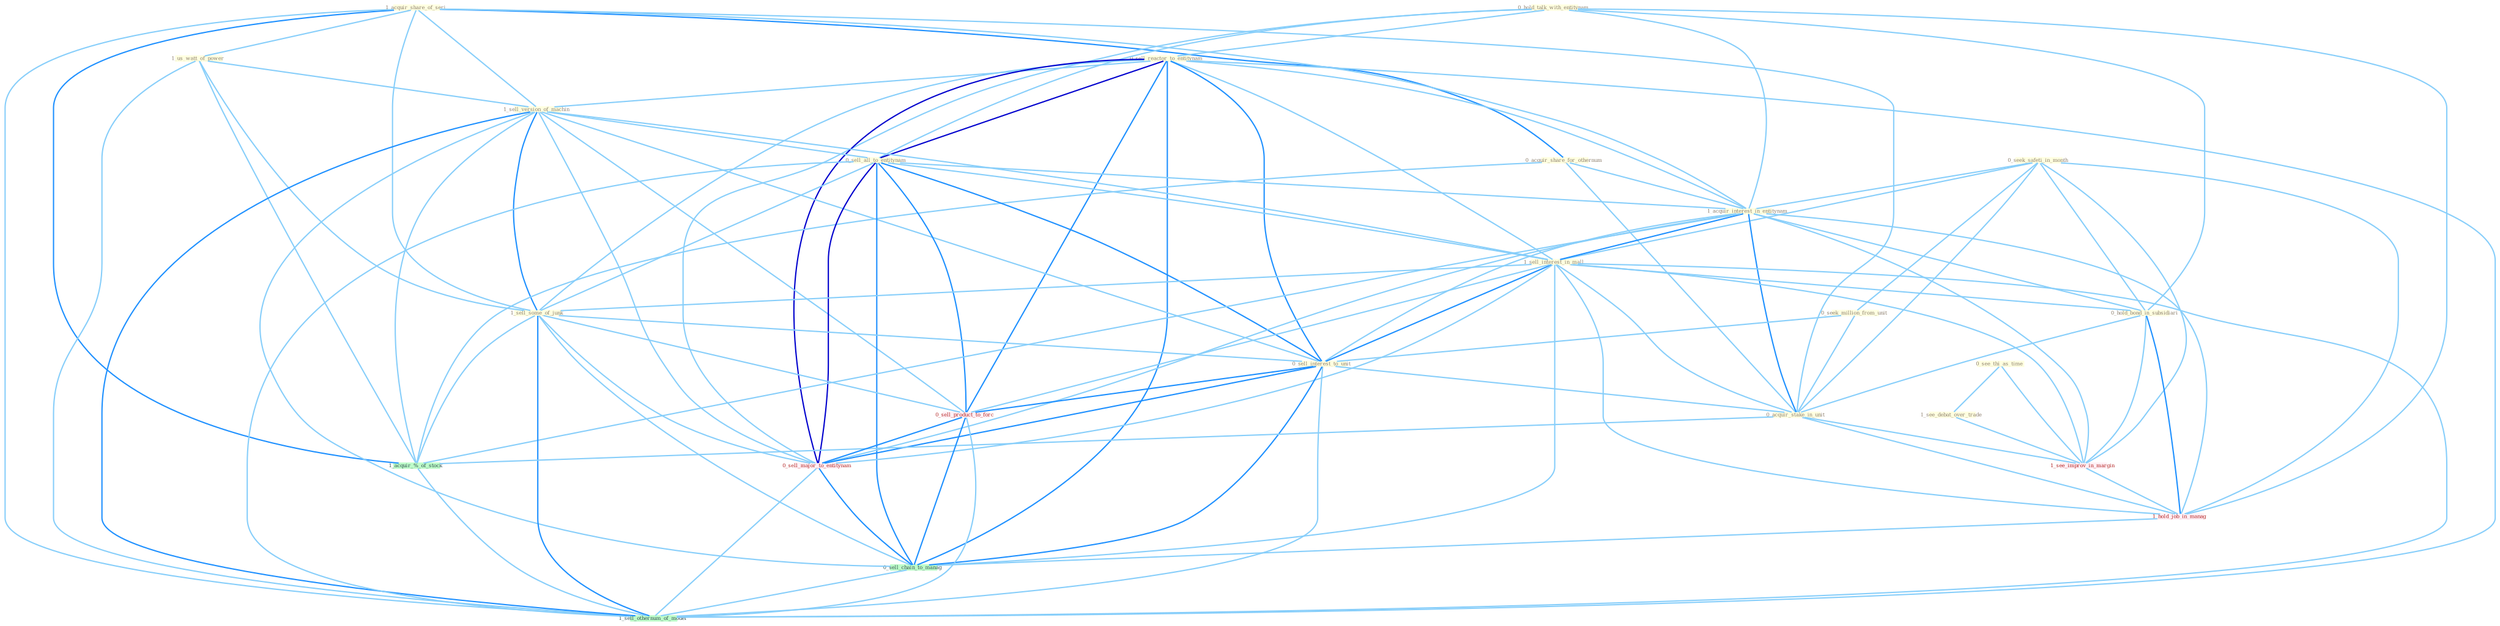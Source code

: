 Graph G{ 
    node
    [shape=polygon,style=filled,width=.5,height=.06,color="#BDFCC9",fixedsize=true,fontsize=4,
    fontcolor="#2f4f4f"];
    {node
    [color="#ffffe0", fontcolor="#8b7d6b"] "1_acquir_share_of_seri " "0_hold_talk_with_entitynam " "0_seek_safeti_in_month " "0_sell_reactor_to_entitynam " "0_see_thi_as_time " "1_us_watt_of_power " "1_sell_version_of_machin " "0_acquir_share_for_othernum " "0_sell_all_to_entitynam " "1_acquir_interest_in_entitynam " "1_sell_interest_in_mall " "0_seek_million_from_unit " "1_sell_some_of_junk " "0_sell_interest_to_unit " "0_hold_bond_in_subsidiari " "0_acquir_stake_in_unit " "1_see_debat_over_trade "}
{node [color="#fff0f5", fontcolor="#b22222"] "1_see_improv_in_margin " "1_hold_job_in_manag " "0_sell_product_to_forc " "0_sell_major_to_entitynam "}
edge [color="#B0E2FF"];

	"1_acquir_share_of_seri " -- "1_us_watt_of_power " [w="1", color="#87cefa" ];
	"1_acquir_share_of_seri " -- "1_sell_version_of_machin " [w="1", color="#87cefa" ];
	"1_acquir_share_of_seri " -- "0_acquir_share_for_othernum " [w="2", color="#1e90ff" , len=0.8];
	"1_acquir_share_of_seri " -- "1_acquir_interest_in_entitynam " [w="1", color="#87cefa" ];
	"1_acquir_share_of_seri " -- "1_sell_some_of_junk " [w="1", color="#87cefa" ];
	"1_acquir_share_of_seri " -- "0_acquir_stake_in_unit " [w="1", color="#87cefa" ];
	"1_acquir_share_of_seri " -- "1_acquir_%_of_stock " [w="2", color="#1e90ff" , len=0.8];
	"1_acquir_share_of_seri " -- "1_sell_othernum_of_model " [w="1", color="#87cefa" ];
	"0_hold_talk_with_entitynam " -- "0_sell_reactor_to_entitynam " [w="1", color="#87cefa" ];
	"0_hold_talk_with_entitynam " -- "0_sell_all_to_entitynam " [w="1", color="#87cefa" ];
	"0_hold_talk_with_entitynam " -- "1_acquir_interest_in_entitynam " [w="1", color="#87cefa" ];
	"0_hold_talk_with_entitynam " -- "0_hold_bond_in_subsidiari " [w="1", color="#87cefa" ];
	"0_hold_talk_with_entitynam " -- "1_hold_job_in_manag " [w="1", color="#87cefa" ];
	"0_hold_talk_with_entitynam " -- "0_sell_major_to_entitynam " [w="1", color="#87cefa" ];
	"0_seek_safeti_in_month " -- "1_acquir_interest_in_entitynam " [w="1", color="#87cefa" ];
	"0_seek_safeti_in_month " -- "1_sell_interest_in_mall " [w="1", color="#87cefa" ];
	"0_seek_safeti_in_month " -- "0_seek_million_from_unit " [w="1", color="#87cefa" ];
	"0_seek_safeti_in_month " -- "0_hold_bond_in_subsidiari " [w="1", color="#87cefa" ];
	"0_seek_safeti_in_month " -- "0_acquir_stake_in_unit " [w="1", color="#87cefa" ];
	"0_seek_safeti_in_month " -- "1_see_improv_in_margin " [w="1", color="#87cefa" ];
	"0_seek_safeti_in_month " -- "1_hold_job_in_manag " [w="1", color="#87cefa" ];
	"0_sell_reactor_to_entitynam " -- "1_sell_version_of_machin " [w="1", color="#87cefa" ];
	"0_sell_reactor_to_entitynam " -- "0_sell_all_to_entitynam " [w="3", color="#0000cd" , len=0.6];
	"0_sell_reactor_to_entitynam " -- "1_acquir_interest_in_entitynam " [w="1", color="#87cefa" ];
	"0_sell_reactor_to_entitynam " -- "1_sell_interest_in_mall " [w="1", color="#87cefa" ];
	"0_sell_reactor_to_entitynam " -- "1_sell_some_of_junk " [w="1", color="#87cefa" ];
	"0_sell_reactor_to_entitynam " -- "0_sell_interest_to_unit " [w="2", color="#1e90ff" , len=0.8];
	"0_sell_reactor_to_entitynam " -- "0_sell_product_to_forc " [w="2", color="#1e90ff" , len=0.8];
	"0_sell_reactor_to_entitynam " -- "0_sell_major_to_entitynam " [w="3", color="#0000cd" , len=0.6];
	"0_sell_reactor_to_entitynam " -- "0_sell_chain_to_manag " [w="2", color="#1e90ff" , len=0.8];
	"0_sell_reactor_to_entitynam " -- "1_sell_othernum_of_model " [w="1", color="#87cefa" ];
	"0_see_thi_as_time " -- "1_see_debat_over_trade " [w="1", color="#87cefa" ];
	"0_see_thi_as_time " -- "1_see_improv_in_margin " [w="1", color="#87cefa" ];
	"1_us_watt_of_power " -- "1_sell_version_of_machin " [w="1", color="#87cefa" ];
	"1_us_watt_of_power " -- "1_sell_some_of_junk " [w="1", color="#87cefa" ];
	"1_us_watt_of_power " -- "1_acquir_%_of_stock " [w="1", color="#87cefa" ];
	"1_us_watt_of_power " -- "1_sell_othernum_of_model " [w="1", color="#87cefa" ];
	"1_sell_version_of_machin " -- "0_sell_all_to_entitynam " [w="1", color="#87cefa" ];
	"1_sell_version_of_machin " -- "1_sell_interest_in_mall " [w="1", color="#87cefa" ];
	"1_sell_version_of_machin " -- "1_sell_some_of_junk " [w="2", color="#1e90ff" , len=0.8];
	"1_sell_version_of_machin " -- "0_sell_interest_to_unit " [w="1", color="#87cefa" ];
	"1_sell_version_of_machin " -- "1_acquir_%_of_stock " [w="1", color="#87cefa" ];
	"1_sell_version_of_machin " -- "0_sell_product_to_forc " [w="1", color="#87cefa" ];
	"1_sell_version_of_machin " -- "0_sell_major_to_entitynam " [w="1", color="#87cefa" ];
	"1_sell_version_of_machin " -- "0_sell_chain_to_manag " [w="1", color="#87cefa" ];
	"1_sell_version_of_machin " -- "1_sell_othernum_of_model " [w="2", color="#1e90ff" , len=0.8];
	"0_acquir_share_for_othernum " -- "1_acquir_interest_in_entitynam " [w="1", color="#87cefa" ];
	"0_acquir_share_for_othernum " -- "0_acquir_stake_in_unit " [w="1", color="#87cefa" ];
	"0_acquir_share_for_othernum " -- "1_acquir_%_of_stock " [w="1", color="#87cefa" ];
	"0_sell_all_to_entitynam " -- "1_acquir_interest_in_entitynam " [w="1", color="#87cefa" ];
	"0_sell_all_to_entitynam " -- "1_sell_interest_in_mall " [w="1", color="#87cefa" ];
	"0_sell_all_to_entitynam " -- "1_sell_some_of_junk " [w="1", color="#87cefa" ];
	"0_sell_all_to_entitynam " -- "0_sell_interest_to_unit " [w="2", color="#1e90ff" , len=0.8];
	"0_sell_all_to_entitynam " -- "0_sell_product_to_forc " [w="2", color="#1e90ff" , len=0.8];
	"0_sell_all_to_entitynam " -- "0_sell_major_to_entitynam " [w="3", color="#0000cd" , len=0.6];
	"0_sell_all_to_entitynam " -- "0_sell_chain_to_manag " [w="2", color="#1e90ff" , len=0.8];
	"0_sell_all_to_entitynam " -- "1_sell_othernum_of_model " [w="1", color="#87cefa" ];
	"1_acquir_interest_in_entitynam " -- "1_sell_interest_in_mall " [w="2", color="#1e90ff" , len=0.8];
	"1_acquir_interest_in_entitynam " -- "0_sell_interest_to_unit " [w="1", color="#87cefa" ];
	"1_acquir_interest_in_entitynam " -- "0_hold_bond_in_subsidiari " [w="1", color="#87cefa" ];
	"1_acquir_interest_in_entitynam " -- "0_acquir_stake_in_unit " [w="2", color="#1e90ff" , len=0.8];
	"1_acquir_interest_in_entitynam " -- "1_see_improv_in_margin " [w="1", color="#87cefa" ];
	"1_acquir_interest_in_entitynam " -- "1_acquir_%_of_stock " [w="1", color="#87cefa" ];
	"1_acquir_interest_in_entitynam " -- "1_hold_job_in_manag " [w="1", color="#87cefa" ];
	"1_acquir_interest_in_entitynam " -- "0_sell_major_to_entitynam " [w="1", color="#87cefa" ];
	"1_sell_interest_in_mall " -- "1_sell_some_of_junk " [w="1", color="#87cefa" ];
	"1_sell_interest_in_mall " -- "0_sell_interest_to_unit " [w="2", color="#1e90ff" , len=0.8];
	"1_sell_interest_in_mall " -- "0_hold_bond_in_subsidiari " [w="1", color="#87cefa" ];
	"1_sell_interest_in_mall " -- "0_acquir_stake_in_unit " [w="1", color="#87cefa" ];
	"1_sell_interest_in_mall " -- "1_see_improv_in_margin " [w="1", color="#87cefa" ];
	"1_sell_interest_in_mall " -- "1_hold_job_in_manag " [w="1", color="#87cefa" ];
	"1_sell_interest_in_mall " -- "0_sell_product_to_forc " [w="1", color="#87cefa" ];
	"1_sell_interest_in_mall " -- "0_sell_major_to_entitynam " [w="1", color="#87cefa" ];
	"1_sell_interest_in_mall " -- "0_sell_chain_to_manag " [w="1", color="#87cefa" ];
	"1_sell_interest_in_mall " -- "1_sell_othernum_of_model " [w="1", color="#87cefa" ];
	"0_seek_million_from_unit " -- "0_sell_interest_to_unit " [w="1", color="#87cefa" ];
	"0_seek_million_from_unit " -- "0_acquir_stake_in_unit " [w="1", color="#87cefa" ];
	"1_sell_some_of_junk " -- "0_sell_interest_to_unit " [w="1", color="#87cefa" ];
	"1_sell_some_of_junk " -- "1_acquir_%_of_stock " [w="1", color="#87cefa" ];
	"1_sell_some_of_junk " -- "0_sell_product_to_forc " [w="1", color="#87cefa" ];
	"1_sell_some_of_junk " -- "0_sell_major_to_entitynam " [w="1", color="#87cefa" ];
	"1_sell_some_of_junk " -- "0_sell_chain_to_manag " [w="1", color="#87cefa" ];
	"1_sell_some_of_junk " -- "1_sell_othernum_of_model " [w="2", color="#1e90ff" , len=0.8];
	"0_sell_interest_to_unit " -- "0_acquir_stake_in_unit " [w="1", color="#87cefa" ];
	"0_sell_interest_to_unit " -- "0_sell_product_to_forc " [w="2", color="#1e90ff" , len=0.8];
	"0_sell_interest_to_unit " -- "0_sell_major_to_entitynam " [w="2", color="#1e90ff" , len=0.8];
	"0_sell_interest_to_unit " -- "0_sell_chain_to_manag " [w="2", color="#1e90ff" , len=0.8];
	"0_sell_interest_to_unit " -- "1_sell_othernum_of_model " [w="1", color="#87cefa" ];
	"0_hold_bond_in_subsidiari " -- "0_acquir_stake_in_unit " [w="1", color="#87cefa" ];
	"0_hold_bond_in_subsidiari " -- "1_see_improv_in_margin " [w="1", color="#87cefa" ];
	"0_hold_bond_in_subsidiari " -- "1_hold_job_in_manag " [w="2", color="#1e90ff" , len=0.8];
	"0_acquir_stake_in_unit " -- "1_see_improv_in_margin " [w="1", color="#87cefa" ];
	"0_acquir_stake_in_unit " -- "1_acquir_%_of_stock " [w="1", color="#87cefa" ];
	"0_acquir_stake_in_unit " -- "1_hold_job_in_manag " [w="1", color="#87cefa" ];
	"1_see_debat_over_trade " -- "1_see_improv_in_margin " [w="1", color="#87cefa" ];
	"1_see_improv_in_margin " -- "1_hold_job_in_manag " [w="1", color="#87cefa" ];
	"1_acquir_%_of_stock " -- "1_sell_othernum_of_model " [w="1", color="#87cefa" ];
	"1_hold_job_in_manag " -- "0_sell_chain_to_manag " [w="1", color="#87cefa" ];
	"0_sell_product_to_forc " -- "0_sell_major_to_entitynam " [w="2", color="#1e90ff" , len=0.8];
	"0_sell_product_to_forc " -- "0_sell_chain_to_manag " [w="2", color="#1e90ff" , len=0.8];
	"0_sell_product_to_forc " -- "1_sell_othernum_of_model " [w="1", color="#87cefa" ];
	"0_sell_major_to_entitynam " -- "0_sell_chain_to_manag " [w="2", color="#1e90ff" , len=0.8];
	"0_sell_major_to_entitynam " -- "1_sell_othernum_of_model " [w="1", color="#87cefa" ];
	"0_sell_chain_to_manag " -- "1_sell_othernum_of_model " [w="1", color="#87cefa" ];
}